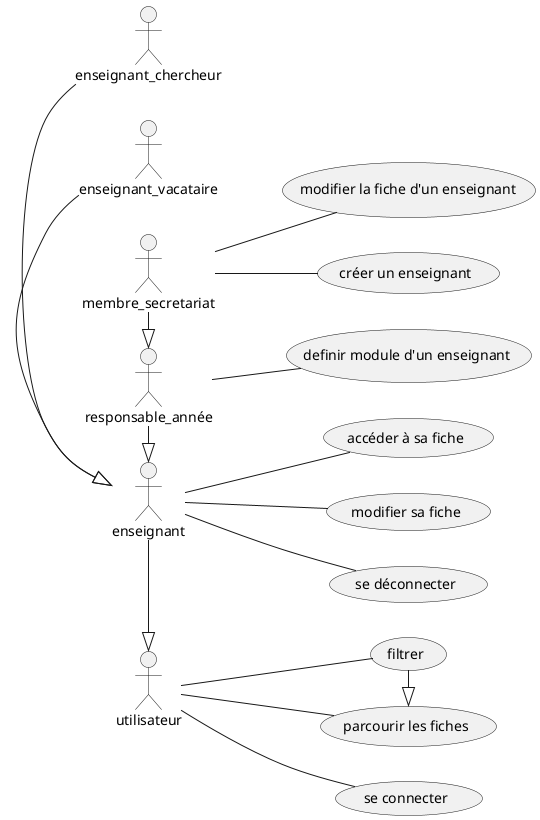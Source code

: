 @startuml
left to right direction

:utilisateur:
:membre_secretariat:
:responsable_année:
:enseignant:
:enseignant_chercheur:
:enseignant_vacataire:


usecase filtre as "filtrer"
usecase acfiche as "accéder à sa fiche"
usecase modif as "modifier sa fiche"
usecase parc as "parcourir les fiches"
usecase def as "definir module d'un enseignant"
usecase co as "se connecter"
usecase create as "créer un enseignant"
usecase modifen as "modifier la fiche d'un enseignant"
usecase deco as "se déconnecter"


utilisateur -- parc
utilisateur -- filtre
utilisateur -- co

enseignant -- acfiche
enseignant -- modif
enseignant -- deco

membre_secretariat -- modifen
membre_secretariat -- create

responsable_année -- def

filtre -|> parc



enseignant -|> utilisateur
enseignant_chercheur -|> enseignant
enseignant_vacataire -|> enseignant
responsable_année -|> enseignant
membre_secretariat -|> responsable_année



@enduml